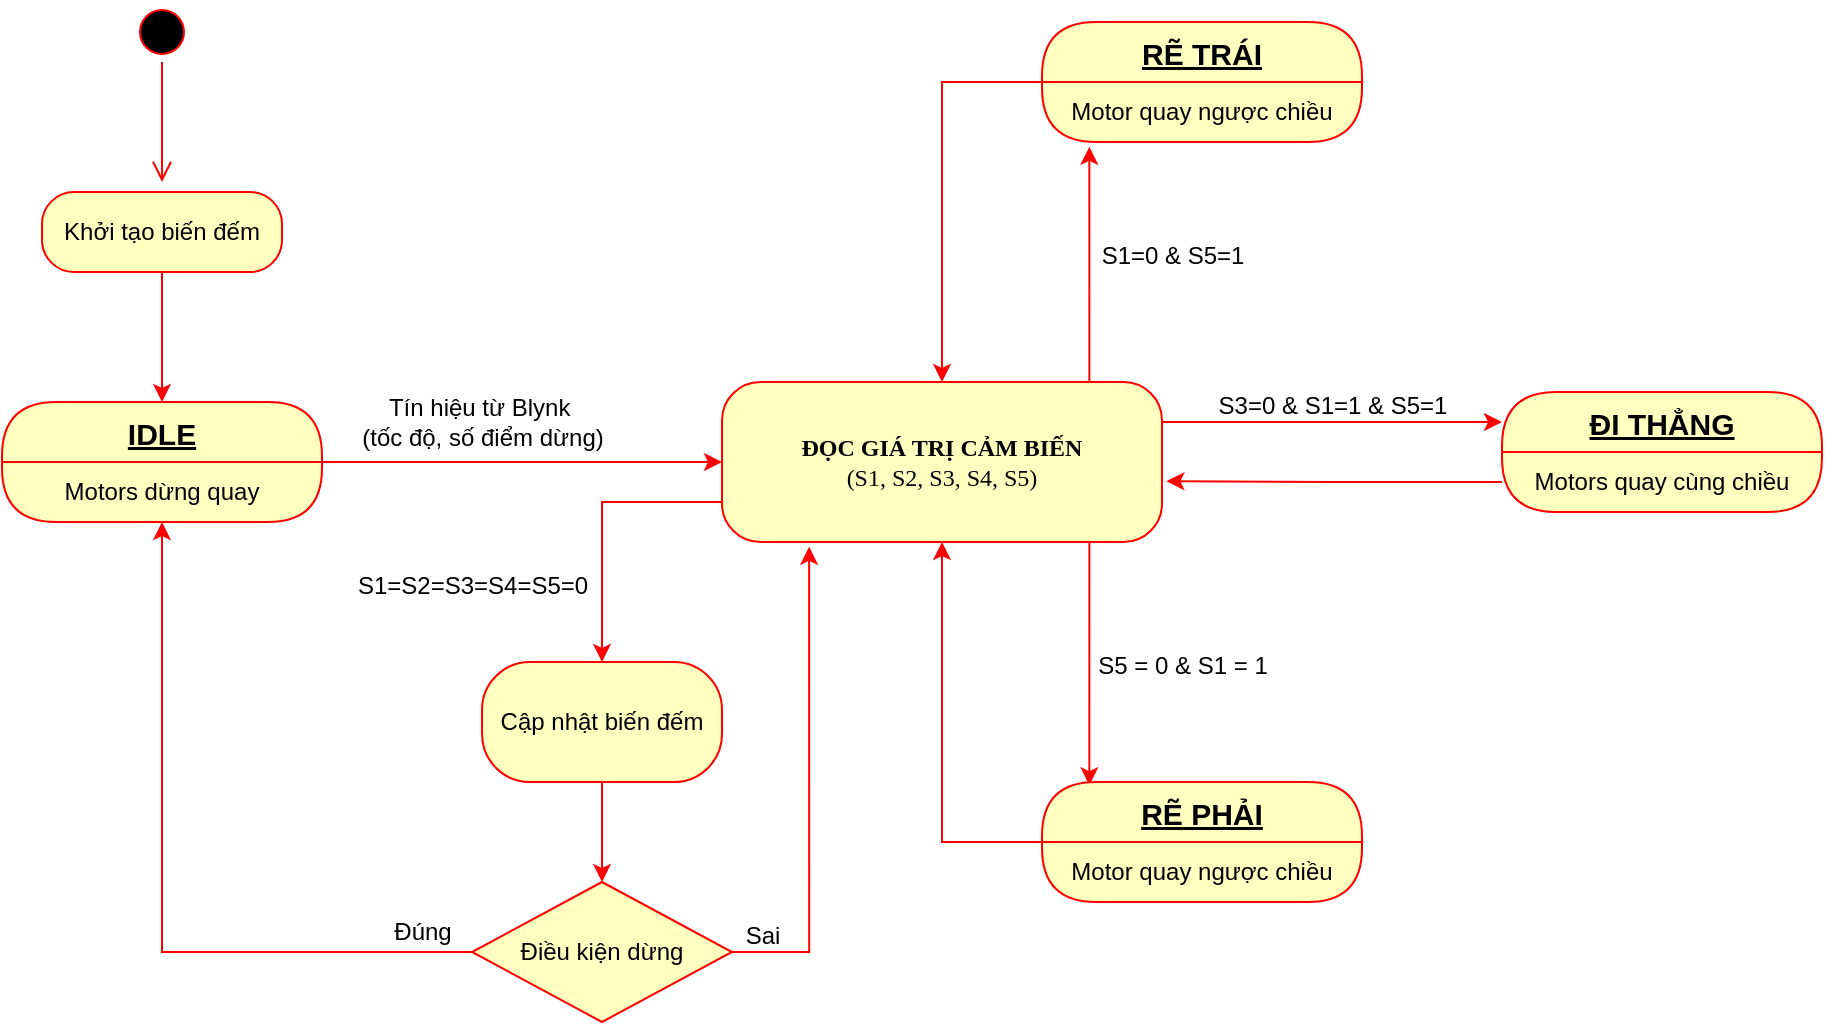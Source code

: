 <mxfile version="14.9.3" type="github">
  <diagram name="Page-1" id="58cdce13-f638-feb5-8d6f-7d28b1aa9fa0">
    <mxGraphModel dx="994" dy="1438" grid="1" gridSize="10" guides="1" tooltips="1" connect="1" arrows="1" fold="1" page="1" pageScale="1" pageWidth="1100" pageHeight="850" background="none" math="0" shadow="0">
      <root>
        <mxCell id="0" />
        <mxCell id="1" parent="0" />
        <mxCell id="g58xPv6Zyt1ytckCVxfV-57" style="edgeStyle=orthogonalEdgeStyle;rounded=0;orthogonalLoop=1;jettySize=auto;html=1;exitX=0;exitY=0.75;exitDx=0;exitDy=0;entryX=0.5;entryY=0;entryDx=0;entryDy=0;fontSize=15;strokeColor=#FF0000;" edge="1" parent="1" source="382b91b5511bd0f7-7" target="g58xPv6Zyt1ytckCVxfV-38">
          <mxGeometry relative="1" as="geometry" />
        </mxCell>
        <mxCell id="g58xPv6Zyt1ytckCVxfV-67" style="edgeStyle=orthogonalEdgeStyle;rounded=0;orthogonalLoop=1;jettySize=auto;html=1;exitX=1;exitY=0.25;exitDx=0;exitDy=0;entryX=0;entryY=0.25;entryDx=0;entryDy=0;fontSize=15;strokeColor=#FF0000;" edge="1" parent="1" source="382b91b5511bd0f7-7" target="g58xPv6Zyt1ytckCVxfV-27">
          <mxGeometry relative="1" as="geometry" />
        </mxCell>
        <mxCell id="g58xPv6Zyt1ytckCVxfV-82" style="edgeStyle=orthogonalEdgeStyle;rounded=0;orthogonalLoop=1;jettySize=auto;html=1;exitX=0.75;exitY=0;exitDx=0;exitDy=0;entryX=0.148;entryY=1.08;entryDx=0;entryDy=0;fontSize=15;strokeColor=#FF0000;entryPerimeter=0;" edge="1" parent="1" source="382b91b5511bd0f7-7" target="g58xPv6Zyt1ytckCVxfV-25">
          <mxGeometry relative="1" as="geometry">
            <Array as="points">
              <mxPoint x="624" y="120" />
            </Array>
          </mxGeometry>
        </mxCell>
        <mxCell id="g58xPv6Zyt1ytckCVxfV-83" style="edgeStyle=orthogonalEdgeStyle;rounded=0;orthogonalLoop=1;jettySize=auto;html=1;exitX=0.75;exitY=1;exitDx=0;exitDy=0;entryX=0.148;entryY=0.027;entryDx=0;entryDy=0;entryPerimeter=0;fontSize=15;strokeColor=#FF0000;" edge="1" parent="1" source="382b91b5511bd0f7-7" target="g58xPv6Zyt1ytckCVxfV-30">
          <mxGeometry relative="1" as="geometry">
            <Array as="points">
              <mxPoint x="624" y="200" />
            </Array>
          </mxGeometry>
        </mxCell>
        <mxCell id="382b91b5511bd0f7-7" value="&lt;b&gt;ĐỌC GIÁ TRỊ CẢM BIẾN&lt;/b&gt;&lt;br&gt;(S1, S2, S3, S4, S5)" style="rounded=1;whiteSpace=wrap;html=1;arcSize=24;fillColor=#ffffc0;strokeColor=#ff0000;shadow=0;comic=0;labelBackgroundColor=none;fontFamily=Verdana;fontSize=12;fontColor=#000000;align=center;" parent="1" vertex="1">
          <mxGeometry x="440" y="120" width="220" height="80" as="geometry" />
        </mxCell>
        <mxCell id="g58xPv6Zyt1ytckCVxfV-16" value="" style="edgeStyle=orthogonalEdgeStyle;rounded=0;orthogonalLoop=1;jettySize=auto;html=1;strokeColor=#FF0000;" edge="1" parent="1" source="g58xPv6Zyt1ytckCVxfV-3" target="382b91b5511bd0f7-7">
          <mxGeometry relative="1" as="geometry" />
        </mxCell>
        <mxCell id="g58xPv6Zyt1ytckCVxfV-3" value="IDLE" style="swimlane;fontStyle=5;align=center;verticalAlign=middle;childLayout=stackLayout;horizontal=1;startSize=30;horizontalStack=0;resizeParent=0;resizeLast=1;container=0;fontColor=#000000;collapsible=0;rounded=1;arcSize=30;strokeColor=#ff0000;fillColor=#ffffc0;swimlaneFillColor=#ffffc0;dropTarget=0;fontSize=15;" vertex="1" parent="1">
          <mxGeometry x="80" y="130" width="160" height="60" as="geometry" />
        </mxCell>
        <mxCell id="g58xPv6Zyt1ytckCVxfV-4" value="Motors dừng quay" style="text;html=1;strokeColor=none;fillColor=none;align=center;verticalAlign=middle;spacingLeft=4;spacingRight=4;whiteSpace=wrap;overflow=hidden;rotatable=0;fontColor=#000000;" vertex="1" parent="g58xPv6Zyt1ytckCVxfV-3">
          <mxGeometry y="30" width="160" height="30" as="geometry" />
        </mxCell>
        <mxCell id="g58xPv6Zyt1ytckCVxfV-13" value="" style="ellipse;html=1;shape=startState;fillColor=#000000;strokeColor=#ff0000;" vertex="1" parent="1">
          <mxGeometry x="145" y="-70" width="30" height="30" as="geometry" />
        </mxCell>
        <mxCell id="g58xPv6Zyt1ytckCVxfV-14" value="" style="edgeStyle=orthogonalEdgeStyle;html=1;verticalAlign=bottom;endArrow=open;endSize=8;strokeColor=#ff0000;" edge="1" source="g58xPv6Zyt1ytckCVxfV-13" parent="1">
          <mxGeometry relative="1" as="geometry">
            <mxPoint x="160" y="20" as="targetPoint" />
          </mxGeometry>
        </mxCell>
        <mxCell id="g58xPv6Zyt1ytckCVxfV-17" value="Tín hiệu từ Blynk&amp;nbsp;&lt;br&gt;(tốc độ, số điểm dừng)" style="text;html=1;align=center;verticalAlign=middle;resizable=0;points=[];autosize=1;strokeColor=none;" vertex="1" parent="1">
          <mxGeometry x="250" y="125" width="140" height="30" as="geometry" />
        </mxCell>
        <mxCell id="g58xPv6Zyt1ytckCVxfV-79" style="edgeStyle=orthogonalEdgeStyle;rounded=0;orthogonalLoop=1;jettySize=auto;html=1;exitX=0;exitY=0.5;exitDx=0;exitDy=0;fontSize=15;strokeColor=#FF0000;" edge="1" parent="1" source="g58xPv6Zyt1ytckCVxfV-24" target="382b91b5511bd0f7-7">
          <mxGeometry relative="1" as="geometry" />
        </mxCell>
        <mxCell id="g58xPv6Zyt1ytckCVxfV-24" value="RẼ TRÁI" style="swimlane;fontStyle=5;align=center;verticalAlign=middle;childLayout=stackLayout;horizontal=1;startSize=30;horizontalStack=0;resizeParent=0;resizeLast=1;container=0;fontColor=#000000;collapsible=0;rounded=1;arcSize=30;strokeColor=#ff0000;fillColor=#ffffc0;swimlaneFillColor=#ffffc0;dropTarget=0;fontSize=15;" vertex="1" parent="1">
          <mxGeometry x="600" y="-60" width="160" height="60" as="geometry" />
        </mxCell>
        <mxCell id="g58xPv6Zyt1ytckCVxfV-25" value="Motor quay ngược chiều" style="text;html=1;strokeColor=none;fillColor=none;align=center;verticalAlign=middle;spacingLeft=4;spacingRight=4;whiteSpace=wrap;overflow=hidden;rotatable=0;fontColor=#000000;" vertex="1" parent="g58xPv6Zyt1ytckCVxfV-24">
          <mxGeometry y="30" width="160" height="30" as="geometry" />
        </mxCell>
        <mxCell id="g58xPv6Zyt1ytckCVxfV-27" value="ĐI THẲNG" style="swimlane;fontStyle=5;align=center;verticalAlign=middle;childLayout=stackLayout;horizontal=1;startSize=30;horizontalStack=0;resizeParent=0;resizeLast=1;container=0;fontColor=#000000;collapsible=0;rounded=1;arcSize=30;strokeColor=#ff0000;fillColor=#ffffc0;swimlaneFillColor=#ffffc0;dropTarget=0;fontSize=15;" vertex="1" parent="1">
          <mxGeometry x="830" y="125" width="160" height="60" as="geometry" />
        </mxCell>
        <mxCell id="g58xPv6Zyt1ytckCVxfV-49" value="Motors quay cùng chiều" style="text;html=1;strokeColor=none;fillColor=none;align=center;verticalAlign=middle;spacingLeft=4;spacingRight=4;whiteSpace=wrap;overflow=hidden;rotatable=0;fontColor=#000000;" vertex="1" parent="g58xPv6Zyt1ytckCVxfV-27">
          <mxGeometry y="30" width="160" height="30" as="geometry" />
        </mxCell>
        <mxCell id="g58xPv6Zyt1ytckCVxfV-80" style="edgeStyle=orthogonalEdgeStyle;rounded=0;orthogonalLoop=1;jettySize=auto;html=1;exitX=0;exitY=0.5;exitDx=0;exitDy=0;entryX=0.5;entryY=1;entryDx=0;entryDy=0;fontSize=15;strokeColor=#FF0000;" edge="1" parent="1" source="g58xPv6Zyt1ytckCVxfV-30" target="382b91b5511bd0f7-7">
          <mxGeometry relative="1" as="geometry" />
        </mxCell>
        <mxCell id="g58xPv6Zyt1ytckCVxfV-30" value="RẼ PHẢI" style="swimlane;fontStyle=5;align=center;verticalAlign=middle;childLayout=stackLayout;horizontal=1;startSize=30;horizontalStack=0;resizeParent=0;resizeLast=1;container=0;fontColor=#000000;collapsible=0;rounded=1;arcSize=30;strokeColor=#ff0000;fillColor=#ffffc0;swimlaneFillColor=#ffffc0;dropTarget=0;fontSize=15;" vertex="1" parent="1">
          <mxGeometry x="600" y="320" width="160" height="60" as="geometry" />
        </mxCell>
        <mxCell id="g58xPv6Zyt1ytckCVxfV-46" style="edgeStyle=orthogonalEdgeStyle;rounded=0;orthogonalLoop=1;jettySize=auto;html=1;entryX=0.5;entryY=1;entryDx=0;entryDy=0;strokeColor=#FF0000;" edge="1" parent="1" source="g58xPv6Zyt1ytckCVxfV-35" target="g58xPv6Zyt1ytckCVxfV-4">
          <mxGeometry relative="1" as="geometry" />
        </mxCell>
        <mxCell id="g58xPv6Zyt1ytckCVxfV-60" style="edgeStyle=orthogonalEdgeStyle;rounded=0;orthogonalLoop=1;jettySize=auto;html=1;exitX=1;exitY=0.5;exitDx=0;exitDy=0;entryX=0.198;entryY=1.03;entryDx=0;entryDy=0;entryPerimeter=0;fontSize=15;strokeColor=#FF0000;" edge="1" parent="1" source="g58xPv6Zyt1ytckCVxfV-35" target="382b91b5511bd0f7-7">
          <mxGeometry relative="1" as="geometry" />
        </mxCell>
        <mxCell id="g58xPv6Zyt1ytckCVxfV-35" value="Điều kiện dừng" style="rhombus;whiteSpace=wrap;html=1;fillColor=#ffffc0;strokeColor=#ff0000;" vertex="1" parent="1">
          <mxGeometry x="315" y="370" width="130" height="70" as="geometry" />
        </mxCell>
        <mxCell id="g58xPv6Zyt1ytckCVxfV-45" value="" style="edgeStyle=orthogonalEdgeStyle;rounded=0;orthogonalLoop=1;jettySize=auto;html=1;strokeColor=#FF0000;" edge="1" parent="1" source="g58xPv6Zyt1ytckCVxfV-38" target="g58xPv6Zyt1ytckCVxfV-35">
          <mxGeometry relative="1" as="geometry" />
        </mxCell>
        <mxCell id="g58xPv6Zyt1ytckCVxfV-38" value="Cập nhật biến đếm" style="rounded=1;whiteSpace=wrap;html=1;arcSize=40;fontColor=#000000;fillColor=#ffffc0;strokeColor=#ff0000;" vertex="1" parent="1">
          <mxGeometry x="320" y="260" width="120" height="60" as="geometry" />
        </mxCell>
        <mxCell id="g58xPv6Zyt1ytckCVxfV-72" style="edgeStyle=orthogonalEdgeStyle;rounded=0;orthogonalLoop=1;jettySize=auto;html=1;entryX=0.5;entryY=0;entryDx=0;entryDy=0;fontSize=15;strokeColor=#FF0000;" edge="1" parent="1" source="g58xPv6Zyt1ytckCVxfV-40" target="g58xPv6Zyt1ytckCVxfV-3">
          <mxGeometry relative="1" as="geometry" />
        </mxCell>
        <mxCell id="g58xPv6Zyt1ytckCVxfV-40" value="Khởi tạo biến đếm" style="rounded=1;whiteSpace=wrap;html=1;arcSize=40;fontColor=#000000;fillColor=#ffffc0;strokeColor=#ff0000;" vertex="1" parent="1">
          <mxGeometry x="100" y="25" width="120" height="40" as="geometry" />
        </mxCell>
        <mxCell id="g58xPv6Zyt1ytckCVxfV-47" value="Đúng" style="text;html=1;align=center;verticalAlign=middle;resizable=0;points=[];autosize=1;strokeColor=none;" vertex="1" parent="1">
          <mxGeometry x="270" y="385" width="40" height="20" as="geometry" />
        </mxCell>
        <mxCell id="g58xPv6Zyt1ytckCVxfV-56" value="&lt;font style=&quot;font-size: 12px&quot;&gt;Sai&lt;br&gt;&lt;/font&gt;" style="text;html=1;align=center;verticalAlign=middle;resizable=0;points=[];autosize=1;strokeColor=none;fontSize=15;" vertex="1" parent="1">
          <mxGeometry x="445" y="385" width="30" height="20" as="geometry" />
        </mxCell>
        <mxCell id="g58xPv6Zyt1ytckCVxfV-65" value="&lt;font style=&quot;font-size: 12px&quot;&gt;S1=0 &amp;amp; S5=1&lt;/font&gt;" style="text;html=1;align=center;verticalAlign=middle;resizable=0;points=[];autosize=1;strokeColor=none;fontSize=15;" vertex="1" parent="1">
          <mxGeometry x="620" y="45" width="90" height="20" as="geometry" />
        </mxCell>
        <mxCell id="g58xPv6Zyt1ytckCVxfV-66" value="&lt;font style=&quot;font-size: 12px&quot;&gt;S5 = 0 &amp;amp; S1 = 1&lt;/font&gt;" style="text;html=1;align=center;verticalAlign=middle;resizable=0;points=[];autosize=1;strokeColor=none;fontSize=15;" vertex="1" parent="1">
          <mxGeometry x="620" y="250" width="100" height="20" as="geometry" />
        </mxCell>
        <mxCell id="g58xPv6Zyt1ytckCVxfV-69" value="&lt;font style=&quot;font-size: 12px&quot;&gt;S3=0 &amp;amp; S1=1 &amp;amp; S5=1&lt;/font&gt;" style="text;html=1;align=center;verticalAlign=middle;resizable=0;points=[];autosize=1;strokeColor=none;fontSize=15;" vertex="1" parent="1">
          <mxGeometry x="680" y="120" width="130" height="20" as="geometry" />
        </mxCell>
        <mxCell id="g58xPv6Zyt1ytckCVxfV-70" value="&lt;font style=&quot;font-size: 12px&quot;&gt;S1=S2=S3=S4=S5=0&lt;/font&gt;" style="text;html=1;align=center;verticalAlign=middle;resizable=0;points=[];autosize=1;strokeColor=none;fontSize=15;" vertex="1" parent="1">
          <mxGeometry x="250" y="210" width="130" height="20" as="geometry" />
        </mxCell>
        <mxCell id="g58xPv6Zyt1ytckCVxfV-31" value="Motor quay ngược chiều" style="text;html=1;strokeColor=none;fillColor=none;align=center;verticalAlign=middle;spacingLeft=4;spacingRight=4;whiteSpace=wrap;overflow=hidden;rotatable=0;fontColor=#000000;" vertex="1" parent="1">
          <mxGeometry x="600" y="350" width="160" height="30" as="geometry" />
        </mxCell>
        <mxCell id="g58xPv6Zyt1ytckCVxfV-77" style="edgeStyle=orthogonalEdgeStyle;rounded=0;orthogonalLoop=1;jettySize=auto;html=1;exitX=0;exitY=0.5;exitDx=0;exitDy=0;entryX=1.01;entryY=0.62;entryDx=0;entryDy=0;entryPerimeter=0;fontSize=15;strokeColor=#FF0000;" edge="1" parent="1" source="g58xPv6Zyt1ytckCVxfV-49" target="382b91b5511bd0f7-7">
          <mxGeometry relative="1" as="geometry" />
        </mxCell>
      </root>
    </mxGraphModel>
  </diagram>
</mxfile>
